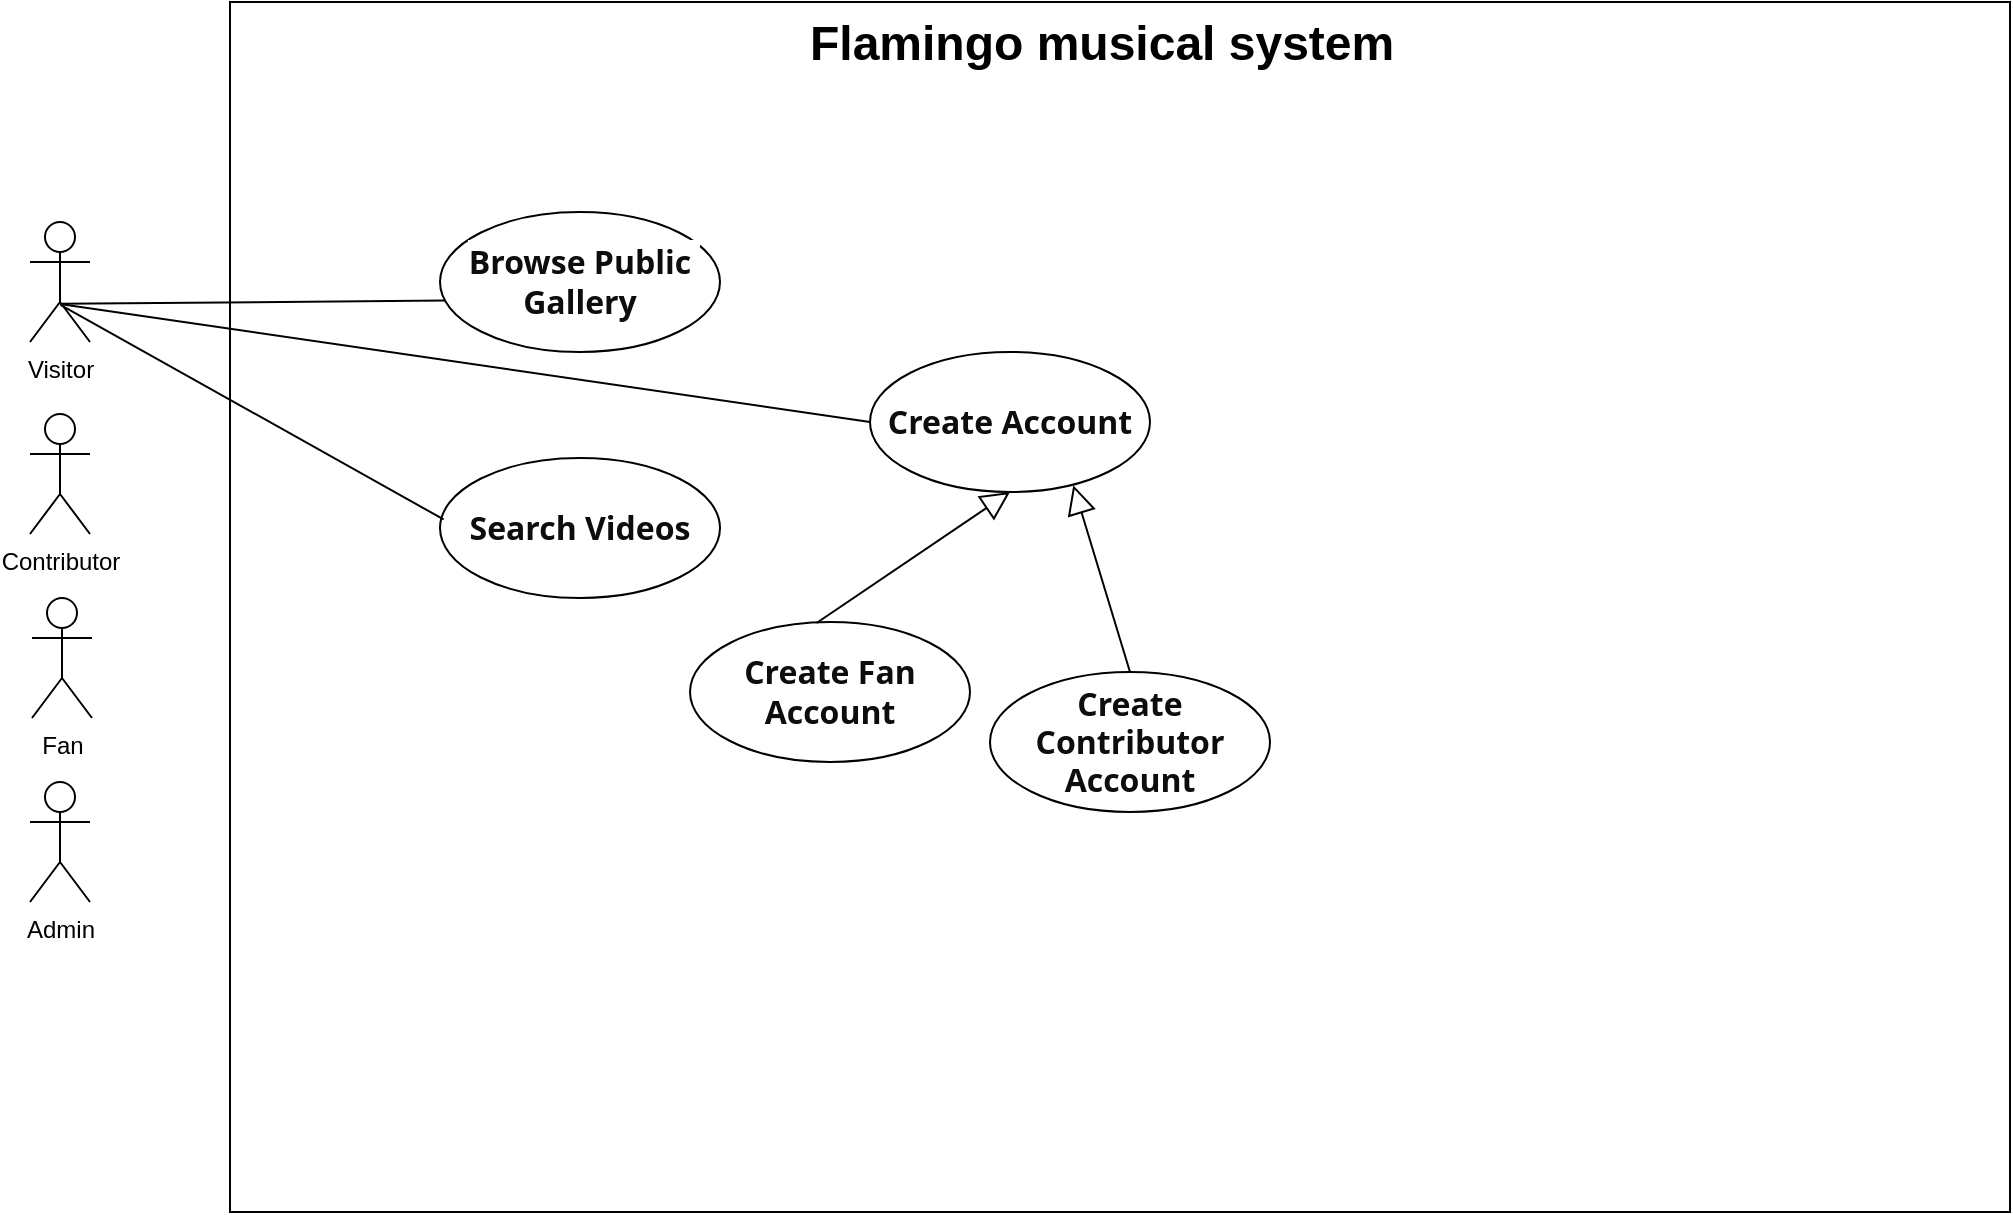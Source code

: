 <mxfile version="24.0.6" type="github">
  <diagram name="Page-1" id="_haE8Lw7t_zfTAj-2QSG">
    <mxGraphModel dx="2786" dy="-533" grid="1" gridSize="10" guides="1" tooltips="1" connect="1" arrows="1" fold="1" page="1" pageScale="1" pageWidth="850" pageHeight="1100" math="0" shadow="0">
      <root>
        <mxCell id="0" />
        <mxCell id="1" parent="0" />
        <mxCell id="QivvX561jmjx_v9K6voo-6" value="Contributor" style="shape=umlActor;verticalLabelPosition=bottom;verticalAlign=top;html=1;" vertex="1" parent="1">
          <mxGeometry x="-1550" y="1486" width="30" height="60" as="geometry" />
        </mxCell>
        <mxCell id="QivvX561jmjx_v9K6voo-7" value="Fan" style="shape=umlActor;verticalLabelPosition=bottom;verticalAlign=top;html=1;" vertex="1" parent="1">
          <mxGeometry x="-1549" y="1578" width="30" height="60" as="geometry" />
        </mxCell>
        <mxCell id="QivvX561jmjx_v9K6voo-8" value="Visitor" style="shape=umlActor;verticalLabelPosition=bottom;verticalAlign=top;html=1;" vertex="1" parent="1">
          <mxGeometry x="-1550" y="1390" width="30" height="60" as="geometry" />
        </mxCell>
        <mxCell id="QivvX561jmjx_v9K6voo-11" value="Admin&lt;div&gt;&lt;br&gt;&lt;/div&gt;" style="shape=umlActor;verticalLabelPosition=bottom;verticalAlign=top;html=1;" vertex="1" parent="1">
          <mxGeometry x="-1550" y="1670" width="30" height="60" as="geometry" />
        </mxCell>
        <mxCell id="QivvX561jmjx_v9K6voo-12" value="" style="rounded=0;whiteSpace=wrap;html=1;" vertex="1" parent="1">
          <mxGeometry x="-1450" y="1280" width="890" height="605" as="geometry" />
        </mxCell>
        <mxCell id="QivvX561jmjx_v9K6voo-16" value="&lt;h1 style=&quot;margin-top: 0px;&quot;&gt;Flamingo musical system&lt;/h1&gt;" style="text;html=1;whiteSpace=wrap;overflow=hidden;rounded=0;" vertex="1" parent="1">
          <mxGeometry x="-1162.5" y="1280" width="315" height="70" as="geometry" />
        </mxCell>
        <mxCell id="QivvX561jmjx_v9K6voo-18" value="&lt;span style=&quot;border: 0px solid rgb(227, 227, 227); box-sizing: border-box; --tw-border-spacing-x: 0; --tw-border-spacing-y: 0; --tw-translate-x: 0; --tw-translate-y: 0; --tw-rotate: 0; --tw-skew-x: 0; --tw-skew-y: 0; --tw-scale-x: 1; --tw-scale-y: 1; --tw-pan-x: ; --tw-pan-y: ; --tw-pinch-zoom: ; --tw-scroll-snap-strictness: proximity; --tw-gradient-from-position: ; --tw-gradient-via-position: ; --tw-gradient-to-position: ; --tw-ordinal: ; --tw-slashed-zero: ; --tw-numeric-figure: ; --tw-numeric-spacing: ; --tw-numeric-fraction: ; --tw-ring-inset: ; --tw-ring-offset-width: 0px; --tw-ring-offset-color: #fff; --tw-ring-color: rgba(69,89,164,.5); --tw-ring-offset-shadow: 0 0 transparent; --tw-ring-shadow: 0 0 transparent; --tw-shadow: 0 0 transparent; --tw-shadow-colored: 0 0 transparent; --tw-blur: ; --tw-brightness: ; --tw-contrast: ; --tw-grayscale: ; --tw-hue-rotate: ; --tw-invert: ; --tw-saturate: ; --tw-sepia: ; --tw-drop-shadow: ; --tw-backdrop-blur: ; --tw-backdrop-brightness: ; --tw-backdrop-contrast: ; --tw-backdrop-grayscale: ; --tw-backdrop-hue-rotate: ; --tw-backdrop-invert: ; --tw-backdrop-opacity: ; --tw-backdrop-saturate: ; --tw-backdrop-sepia: ; font-weight: 600; color: rgb(13, 13, 13); margin-top: 1.25em; margin-bottom: 1.25em; font-family: Söhne, ui-sans-serif, system-ui, -apple-system, &amp;quot;Segoe UI&amp;quot;, Roboto, Ubuntu, Cantarell, &amp;quot;Noto Sans&amp;quot;, sans-serif, &amp;quot;Helvetica Neue&amp;quot;, Arial, &amp;quot;Apple Color Emoji&amp;quot;, &amp;quot;Segoe UI Emoji&amp;quot;, &amp;quot;Segoe UI Symbol&amp;quot;, &amp;quot;Noto Color Emoji&amp;quot;; font-size: 16px; text-align: left; white-space-collapse: preserve; background-color: rgb(255, 255, 255);&quot;&gt;Browse Public Gallery&lt;/span&gt;" style="ellipse;whiteSpace=wrap;html=1;" vertex="1" parent="1">
          <mxGeometry x="-1345" y="1385" width="140" height="70" as="geometry" />
        </mxCell>
        <mxCell id="QivvX561jmjx_v9K6voo-21" value="&lt;span style=&quot;border: 0px solid rgb(227, 227, 227); box-sizing: border-box; --tw-border-spacing-x: 0; --tw-border-spacing-y: 0; --tw-translate-x: 0; --tw-translate-y: 0; --tw-rotate: 0; --tw-skew-x: 0; --tw-skew-y: 0; --tw-scale-x: 1; --tw-scale-y: 1; --tw-pan-x: ; --tw-pan-y: ; --tw-pinch-zoom: ; --tw-scroll-snap-strictness: proximity; --tw-gradient-from-position: ; --tw-gradient-via-position: ; --tw-gradient-to-position: ; --tw-ordinal: ; --tw-slashed-zero: ; --tw-numeric-figure: ; --tw-numeric-spacing: ; --tw-numeric-fraction: ; --tw-ring-inset: ; --tw-ring-offset-width: 0px; --tw-ring-offset-color: #fff; --tw-ring-color: rgba(69,89,164,.5); --tw-ring-offset-shadow: 0 0 transparent; --tw-ring-shadow: 0 0 transparent; --tw-shadow: 0 0 transparent; --tw-shadow-colored: 0 0 transparent; --tw-blur: ; --tw-brightness: ; --tw-contrast: ; --tw-grayscale: ; --tw-hue-rotate: ; --tw-invert: ; --tw-saturate: ; --tw-sepia: ; --tw-drop-shadow: ; --tw-backdrop-blur: ; --tw-backdrop-brightness: ; --tw-backdrop-contrast: ; --tw-backdrop-grayscale: ; --tw-backdrop-hue-rotate: ; --tw-backdrop-invert: ; --tw-backdrop-opacity: ; --tw-backdrop-saturate: ; --tw-backdrop-sepia: ; font-weight: 600; color: rgb(13, 13, 13); margin-top: 1.25em; margin-bottom: 1.25em; font-family: Söhne, ui-sans-serif, system-ui, -apple-system, &amp;quot;Segoe UI&amp;quot;, Roboto, Ubuntu, Cantarell, &amp;quot;Noto Sans&amp;quot;, sans-serif, &amp;quot;Helvetica Neue&amp;quot;, Arial, &amp;quot;Apple Color Emoji&amp;quot;, &amp;quot;Segoe UI Emoji&amp;quot;, &amp;quot;Segoe UI Symbol&amp;quot;, &amp;quot;Noto Color Emoji&amp;quot;; font-size: 16px; text-align: left; white-space-collapse: preserve; background-color: rgb(255, 255, 255);&quot;&gt;Search Videos&lt;/span&gt;" style="ellipse;whiteSpace=wrap;html=1;" vertex="1" parent="1">
          <mxGeometry x="-1345" y="1508" width="140" height="70" as="geometry" />
        </mxCell>
        <mxCell id="QivvX561jmjx_v9K6voo-24" value="&lt;span style=&quot;color: rgb(13, 13, 13); font-family: Söhne, ui-sans-serif, system-ui, -apple-system, &amp;quot;Segoe UI&amp;quot;, Roboto, Ubuntu, Cantarell, &amp;quot;Noto Sans&amp;quot;, sans-serif, &amp;quot;Helvetica Neue&amp;quot;, Arial, &amp;quot;Apple Color Emoji&amp;quot;, &amp;quot;Segoe UI Emoji&amp;quot;, &amp;quot;Segoe UI Symbol&amp;quot;, &amp;quot;Noto Color Emoji&amp;quot;; font-size: 16px; font-weight: 600; text-align: left; white-space-collapse: preserve; background-color: rgb(255, 255, 255);&quot;&gt;Create Contributor Account&lt;/span&gt;" style="ellipse;whiteSpace=wrap;html=1;" vertex="1" parent="1">
          <mxGeometry x="-1070" y="1615" width="140" height="70" as="geometry" />
        </mxCell>
        <mxCell id="QivvX561jmjx_v9K6voo-25" value="&lt;span style=&quot;border: 0px solid rgb(227, 227, 227); box-sizing: border-box; --tw-border-spacing-x: 0; --tw-border-spacing-y: 0; --tw-translate-x: 0; --tw-translate-y: 0; --tw-rotate: 0; --tw-skew-x: 0; --tw-skew-y: 0; --tw-scale-x: 1; --tw-scale-y: 1; --tw-pan-x: ; --tw-pan-y: ; --tw-pinch-zoom: ; --tw-scroll-snap-strictness: proximity; --tw-gradient-from-position: ; --tw-gradient-via-position: ; --tw-gradient-to-position: ; --tw-ordinal: ; --tw-slashed-zero: ; --tw-numeric-figure: ; --tw-numeric-spacing: ; --tw-numeric-fraction: ; --tw-ring-inset: ; --tw-ring-offset-width: 0px; --tw-ring-offset-color: #fff; --tw-ring-color: rgba(69,89,164,.5); --tw-ring-offset-shadow: 0 0 transparent; --tw-ring-shadow: 0 0 transparent; --tw-shadow: 0 0 transparent; --tw-shadow-colored: 0 0 transparent; --tw-blur: ; --tw-brightness: ; --tw-contrast: ; --tw-grayscale: ; --tw-hue-rotate: ; --tw-invert: ; --tw-saturate: ; --tw-sepia: ; --tw-drop-shadow: ; --tw-backdrop-blur: ; --tw-backdrop-brightness: ; --tw-backdrop-contrast: ; --tw-backdrop-grayscale: ; --tw-backdrop-hue-rotate: ; --tw-backdrop-invert: ; --tw-backdrop-opacity: ; --tw-backdrop-saturate: ; --tw-backdrop-sepia: ; font-weight: 600; color: rgb(13, 13, 13); margin-top: 1.25em; margin-bottom: 1.25em; font-family: Söhne, ui-sans-serif, system-ui, -apple-system, &amp;quot;Segoe UI&amp;quot;, Roboto, Ubuntu, Cantarell, &amp;quot;Noto Sans&amp;quot;, sans-serif, &amp;quot;Helvetica Neue&amp;quot;, Arial, &amp;quot;Apple Color Emoji&amp;quot;, &amp;quot;Segoe UI Emoji&amp;quot;, &amp;quot;Segoe UI Symbol&amp;quot;, &amp;quot;Noto Color Emoji&amp;quot;; font-size: 16px; text-align: left; white-space-collapse: preserve; background-color: rgb(255, 255, 255);&quot;&gt;Create Account&lt;/span&gt;" style="ellipse;whiteSpace=wrap;html=1;" vertex="1" parent="1">
          <mxGeometry x="-1130" y="1455" width="140" height="70" as="geometry" />
        </mxCell>
        <mxCell id="QivvX561jmjx_v9K6voo-26" value="&lt;span style=&quot;color: rgb(13, 13, 13); font-family: Söhne, ui-sans-serif, system-ui, -apple-system, &amp;quot;Segoe UI&amp;quot;, Roboto, Ubuntu, Cantarell, &amp;quot;Noto Sans&amp;quot;, sans-serif, &amp;quot;Helvetica Neue&amp;quot;, Arial, &amp;quot;Apple Color Emoji&amp;quot;, &amp;quot;Segoe UI Emoji&amp;quot;, &amp;quot;Segoe UI Symbol&amp;quot;, &amp;quot;Noto Color Emoji&amp;quot;; font-size: 16px; font-weight: 600; text-align: left; white-space-collapse: preserve; background-color: rgb(255, 255, 255);&quot;&gt;Create Fan Account&lt;/span&gt;" style="ellipse;whiteSpace=wrap;html=1;" vertex="1" parent="1">
          <mxGeometry x="-1220" y="1590" width="140" height="70" as="geometry" />
        </mxCell>
        <mxCell id="QivvX561jmjx_v9K6voo-27" value="" style="endArrow=none;html=1;rounded=0;entryX=0;entryY=0.5;entryDx=0;entryDy=0;exitX=0.498;exitY=0.683;exitDx=0;exitDy=0;exitPerimeter=0;" edge="1" parent="1" source="QivvX561jmjx_v9K6voo-8" target="QivvX561jmjx_v9K6voo-25">
          <mxGeometry width="50" height="50" relative="1" as="geometry">
            <mxPoint x="-1570" y="1430" as="sourcePoint" />
            <mxPoint x="-1000" y="1480" as="targetPoint" />
          </mxGeometry>
        </mxCell>
        <mxCell id="QivvX561jmjx_v9K6voo-29" value="" style="edgeStyle=none;html=1;endSize=12;endArrow=block;endFill=0;rounded=0;entryX=0.5;entryY=1;entryDx=0;entryDy=0;exitX=0.452;exitY=0.007;exitDx=0;exitDy=0;exitPerimeter=0;" edge="1" parent="1" source="QivvX561jmjx_v9K6voo-26" target="QivvX561jmjx_v9K6voo-25">
          <mxGeometry width="160" relative="1" as="geometry">
            <mxPoint x="-1100" y="1578" as="sourcePoint" />
            <mxPoint x="-940" y="1578" as="targetPoint" />
          </mxGeometry>
        </mxCell>
        <mxCell id="QivvX561jmjx_v9K6voo-30" value="" style="endArrow=none;html=1;rounded=0;exitX=0.517;exitY=0.682;exitDx=0;exitDy=0;exitPerimeter=0;entryX=0.018;entryY=0.632;entryDx=0;entryDy=0;entryPerimeter=0;" edge="1" parent="1" source="QivvX561jmjx_v9K6voo-8" target="QivvX561jmjx_v9K6voo-18">
          <mxGeometry width="50" height="50" relative="1" as="geometry">
            <mxPoint x="-1050" y="1530" as="sourcePoint" />
            <mxPoint x="-1000" y="1480" as="targetPoint" />
          </mxGeometry>
        </mxCell>
        <mxCell id="QivvX561jmjx_v9K6voo-31" value="" style="endArrow=none;html=1;rounded=0;exitX=0.508;exitY=0.69;exitDx=0;exitDy=0;exitPerimeter=0;entryX=0.013;entryY=0.439;entryDx=0;entryDy=0;entryPerimeter=0;" edge="1" parent="1" source="QivvX561jmjx_v9K6voo-8" target="QivvX561jmjx_v9K6voo-21">
          <mxGeometry width="50" height="50" relative="1" as="geometry">
            <mxPoint x="-1050" y="1530" as="sourcePoint" />
            <mxPoint x="-1000" y="1480" as="targetPoint" />
          </mxGeometry>
        </mxCell>
        <mxCell id="QivvX561jmjx_v9K6voo-33" value="" style="edgeStyle=none;html=1;endSize=12;endArrow=block;endFill=0;rounded=0;entryX=0.726;entryY=0.952;entryDx=0;entryDy=0;exitX=0.5;exitY=0;exitDx=0;exitDy=0;entryPerimeter=0;" edge="1" parent="1" source="QivvX561jmjx_v9K6voo-24" target="QivvX561jmjx_v9K6voo-25">
          <mxGeometry width="160" relative="1" as="geometry">
            <mxPoint x="-1007" y="1615" as="sourcePoint" />
            <mxPoint x="-910" y="1550" as="targetPoint" />
          </mxGeometry>
        </mxCell>
      </root>
    </mxGraphModel>
  </diagram>
</mxfile>
